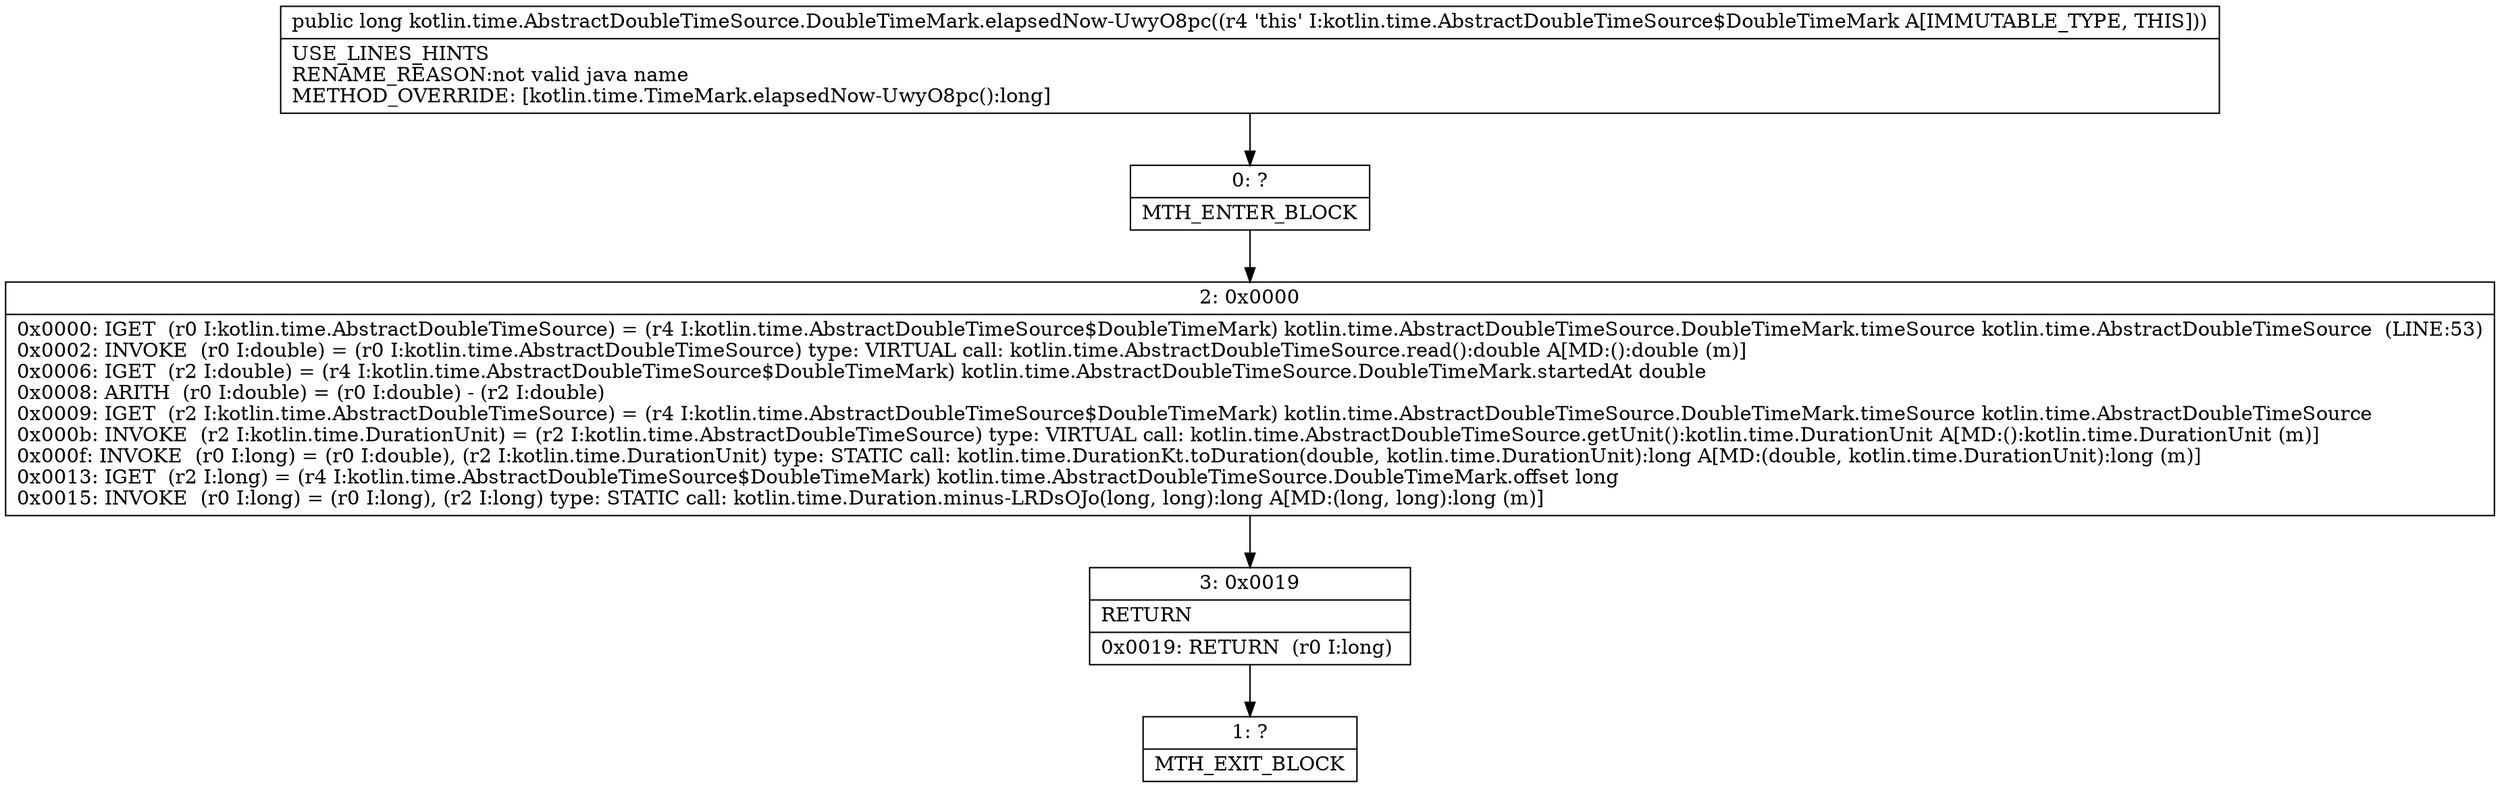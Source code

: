 digraph "CFG forkotlin.time.AbstractDoubleTimeSource.DoubleTimeMark.elapsedNow\-UwyO8pc()J" {
Node_0 [shape=record,label="{0\:\ ?|MTH_ENTER_BLOCK\l}"];
Node_2 [shape=record,label="{2\:\ 0x0000|0x0000: IGET  (r0 I:kotlin.time.AbstractDoubleTimeSource) = (r4 I:kotlin.time.AbstractDoubleTimeSource$DoubleTimeMark) kotlin.time.AbstractDoubleTimeSource.DoubleTimeMark.timeSource kotlin.time.AbstractDoubleTimeSource  (LINE:53)\l0x0002: INVOKE  (r0 I:double) = (r0 I:kotlin.time.AbstractDoubleTimeSource) type: VIRTUAL call: kotlin.time.AbstractDoubleTimeSource.read():double A[MD:():double (m)]\l0x0006: IGET  (r2 I:double) = (r4 I:kotlin.time.AbstractDoubleTimeSource$DoubleTimeMark) kotlin.time.AbstractDoubleTimeSource.DoubleTimeMark.startedAt double \l0x0008: ARITH  (r0 I:double) = (r0 I:double) \- (r2 I:double) \l0x0009: IGET  (r2 I:kotlin.time.AbstractDoubleTimeSource) = (r4 I:kotlin.time.AbstractDoubleTimeSource$DoubleTimeMark) kotlin.time.AbstractDoubleTimeSource.DoubleTimeMark.timeSource kotlin.time.AbstractDoubleTimeSource \l0x000b: INVOKE  (r2 I:kotlin.time.DurationUnit) = (r2 I:kotlin.time.AbstractDoubleTimeSource) type: VIRTUAL call: kotlin.time.AbstractDoubleTimeSource.getUnit():kotlin.time.DurationUnit A[MD:():kotlin.time.DurationUnit (m)]\l0x000f: INVOKE  (r0 I:long) = (r0 I:double), (r2 I:kotlin.time.DurationUnit) type: STATIC call: kotlin.time.DurationKt.toDuration(double, kotlin.time.DurationUnit):long A[MD:(double, kotlin.time.DurationUnit):long (m)]\l0x0013: IGET  (r2 I:long) = (r4 I:kotlin.time.AbstractDoubleTimeSource$DoubleTimeMark) kotlin.time.AbstractDoubleTimeSource.DoubleTimeMark.offset long \l0x0015: INVOKE  (r0 I:long) = (r0 I:long), (r2 I:long) type: STATIC call: kotlin.time.Duration.minus\-LRDsOJo(long, long):long A[MD:(long, long):long (m)]\l}"];
Node_3 [shape=record,label="{3\:\ 0x0019|RETURN\l|0x0019: RETURN  (r0 I:long) \l}"];
Node_1 [shape=record,label="{1\:\ ?|MTH_EXIT_BLOCK\l}"];
MethodNode[shape=record,label="{public long kotlin.time.AbstractDoubleTimeSource.DoubleTimeMark.elapsedNow\-UwyO8pc((r4 'this' I:kotlin.time.AbstractDoubleTimeSource$DoubleTimeMark A[IMMUTABLE_TYPE, THIS]))  | USE_LINES_HINTS\lRENAME_REASON:not valid java name\lMETHOD_OVERRIDE: [kotlin.time.TimeMark.elapsedNow\-UwyO8pc():long]\l}"];
MethodNode -> Node_0;Node_0 -> Node_2;
Node_2 -> Node_3;
Node_3 -> Node_1;
}

